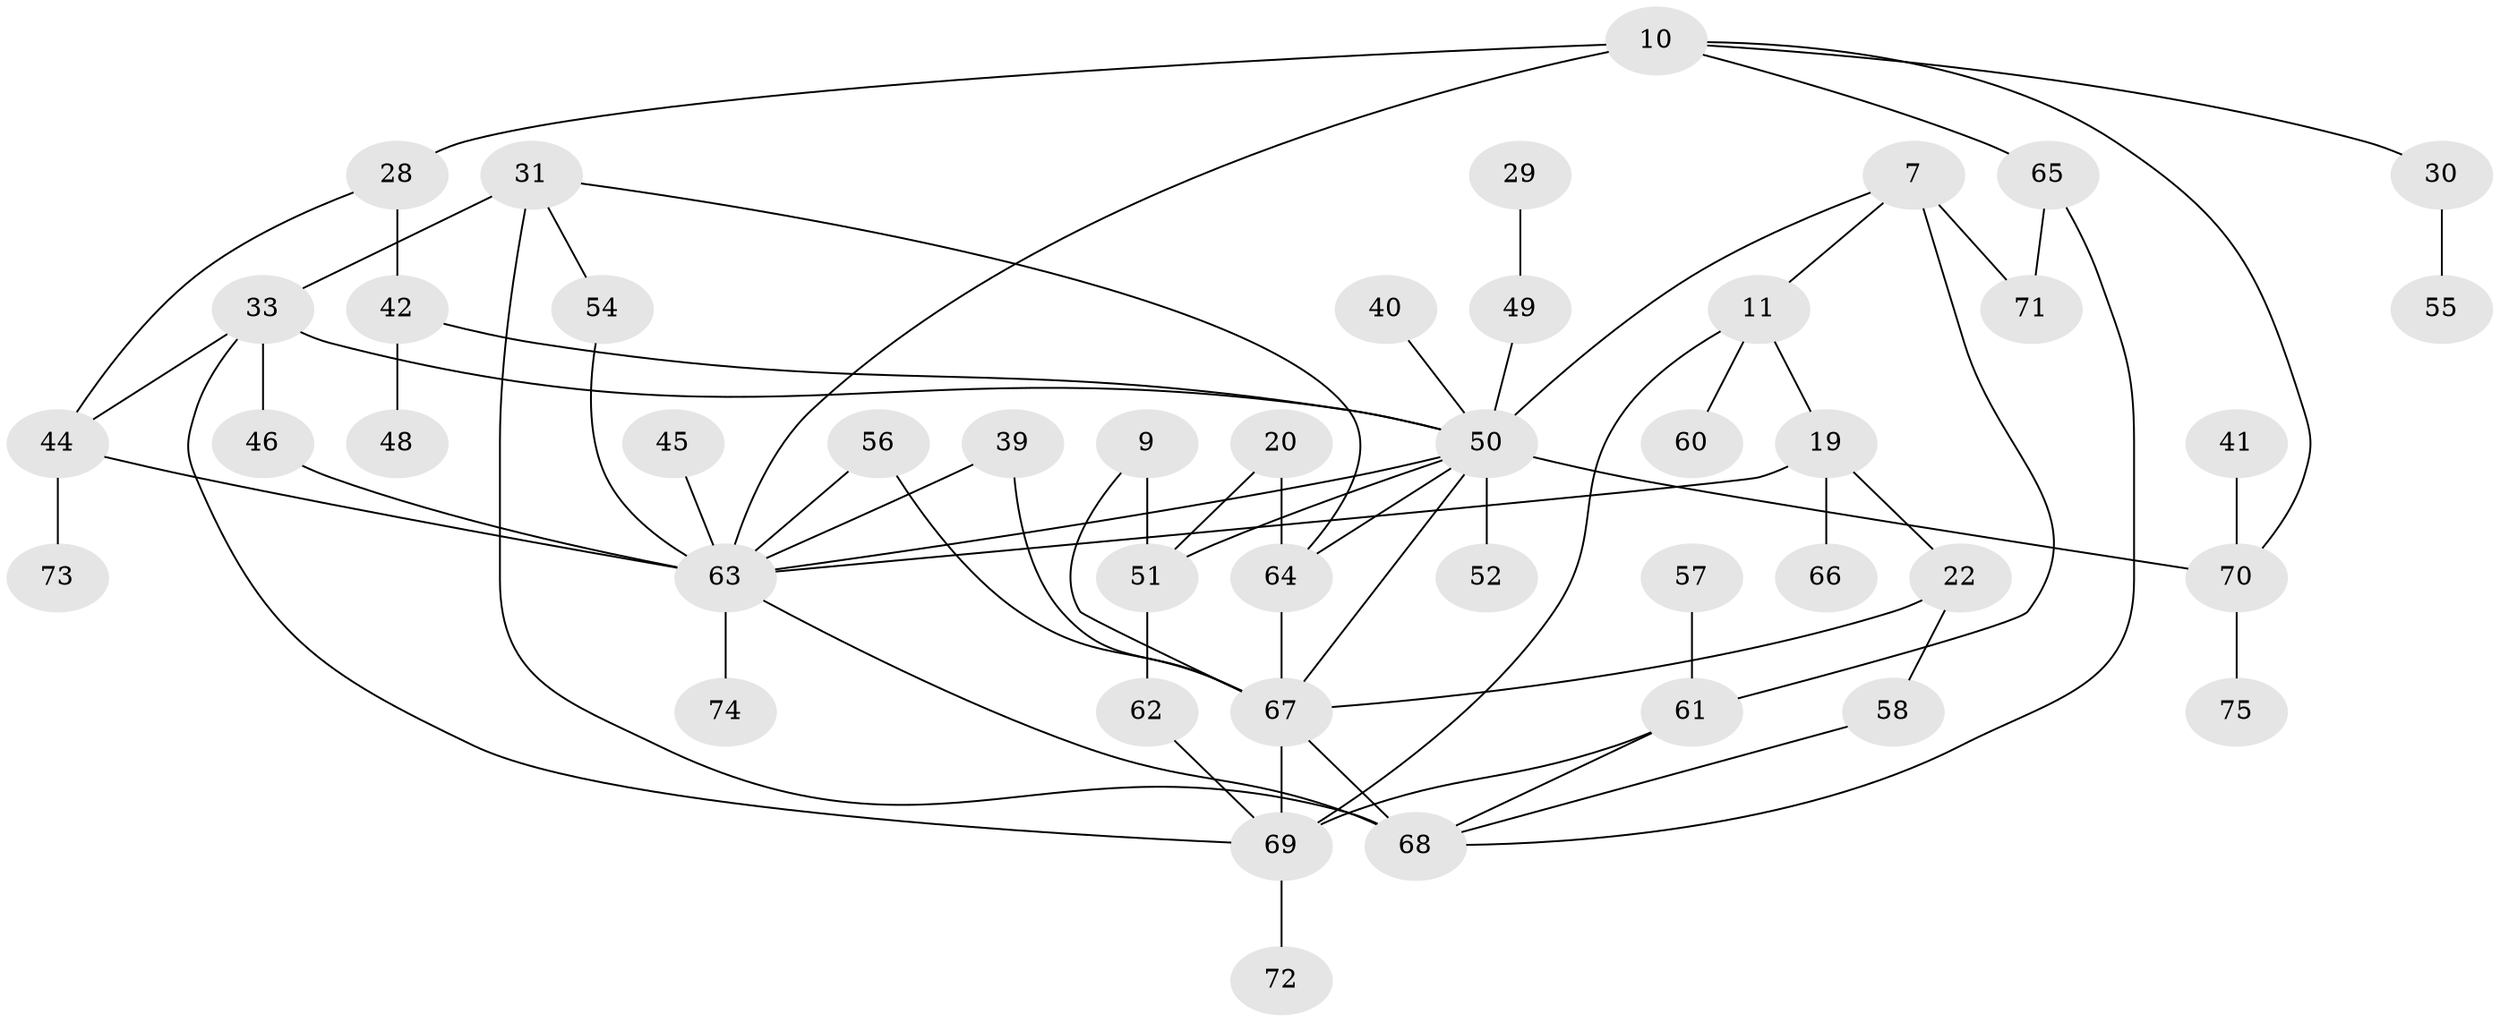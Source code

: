 // original degree distribution, {6: 0.06666666666666667, 7: 0.013333333333333334, 5: 0.10666666666666667, 2: 0.2, 3: 0.25333333333333335, 4: 0.12, 1: 0.24}
// Generated by graph-tools (version 1.1) at 2025/45/03/04/25 21:45:38]
// undirected, 45 vertices, 68 edges
graph export_dot {
graph [start="1"]
  node [color=gray90,style=filled];
  7;
  9;
  10;
  11;
  19;
  20;
  22 [super="+17"];
  28 [super="+23"];
  29;
  30;
  31;
  33 [super="+25"];
  39;
  40;
  41;
  42 [super="+35"];
  44;
  45;
  46;
  48;
  49 [super="+18"];
  50 [super="+15+38+2"];
  51 [super="+8"];
  52;
  54 [super="+32"];
  55;
  56 [super="+37"];
  57;
  58;
  60;
  61 [super="+43"];
  62;
  63 [super="+24+36+21"];
  64 [super="+12"];
  65 [super="+47"];
  66;
  67 [super="+27+4"];
  68 [super="+34+59"];
  69 [super="+16"];
  70 [super="+26"];
  71 [super="+14"];
  72;
  73;
  74;
  75;
  7 -- 11;
  7 -- 61;
  7 -- 71 [weight=2];
  7 -- 50;
  9 -- 51;
  9 -- 67;
  10 -- 28 [weight=2];
  10 -- 30;
  10 -- 70;
  10 -- 63;
  10 -- 65;
  11 -- 60;
  11 -- 19;
  11 -- 69;
  19 -- 22 [weight=2];
  19 -- 66;
  19 -- 63;
  20 -- 51;
  20 -- 64;
  22 -- 67 [weight=2];
  22 -- 58;
  28 -- 44;
  28 -- 42;
  29 -- 49;
  30 -- 55;
  31 -- 64;
  31 -- 33;
  31 -- 54;
  31 -- 68 [weight=2];
  33 -- 46;
  33 -- 44;
  33 -- 50;
  33 -- 69;
  39 -- 67 [weight=2];
  39 -- 63;
  40 -- 50;
  41 -- 70;
  42 -- 48;
  42 -- 50;
  44 -- 63 [weight=3];
  44 -- 73;
  45 -- 63;
  46 -- 63;
  49 -- 50;
  50 -- 64;
  50 -- 52;
  50 -- 70 [weight=3];
  50 -- 67;
  50 -- 63;
  50 -- 51;
  51 -- 62;
  54 -- 63;
  56 -- 67;
  56 -- 63;
  57 -- 61;
  58 -- 68;
  61 -- 69 [weight=2];
  61 -- 68;
  62 -- 69;
  63 -- 74;
  63 -- 68;
  64 -- 67;
  65 -- 71;
  65 -- 68;
  67 -- 68;
  67 -- 69;
  69 -- 72;
  70 -- 75;
}
